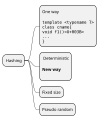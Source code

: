 @startmindmap
left to right direction
scale 100 width

* Hashing
**:One way

<code>
template <typename T>
class cname{
void f1()<U+003B>
...
}
</code>;

**: Deterministic

<b>New way</b>
;

** Fixed size

** Pseudo random



@endmindmap